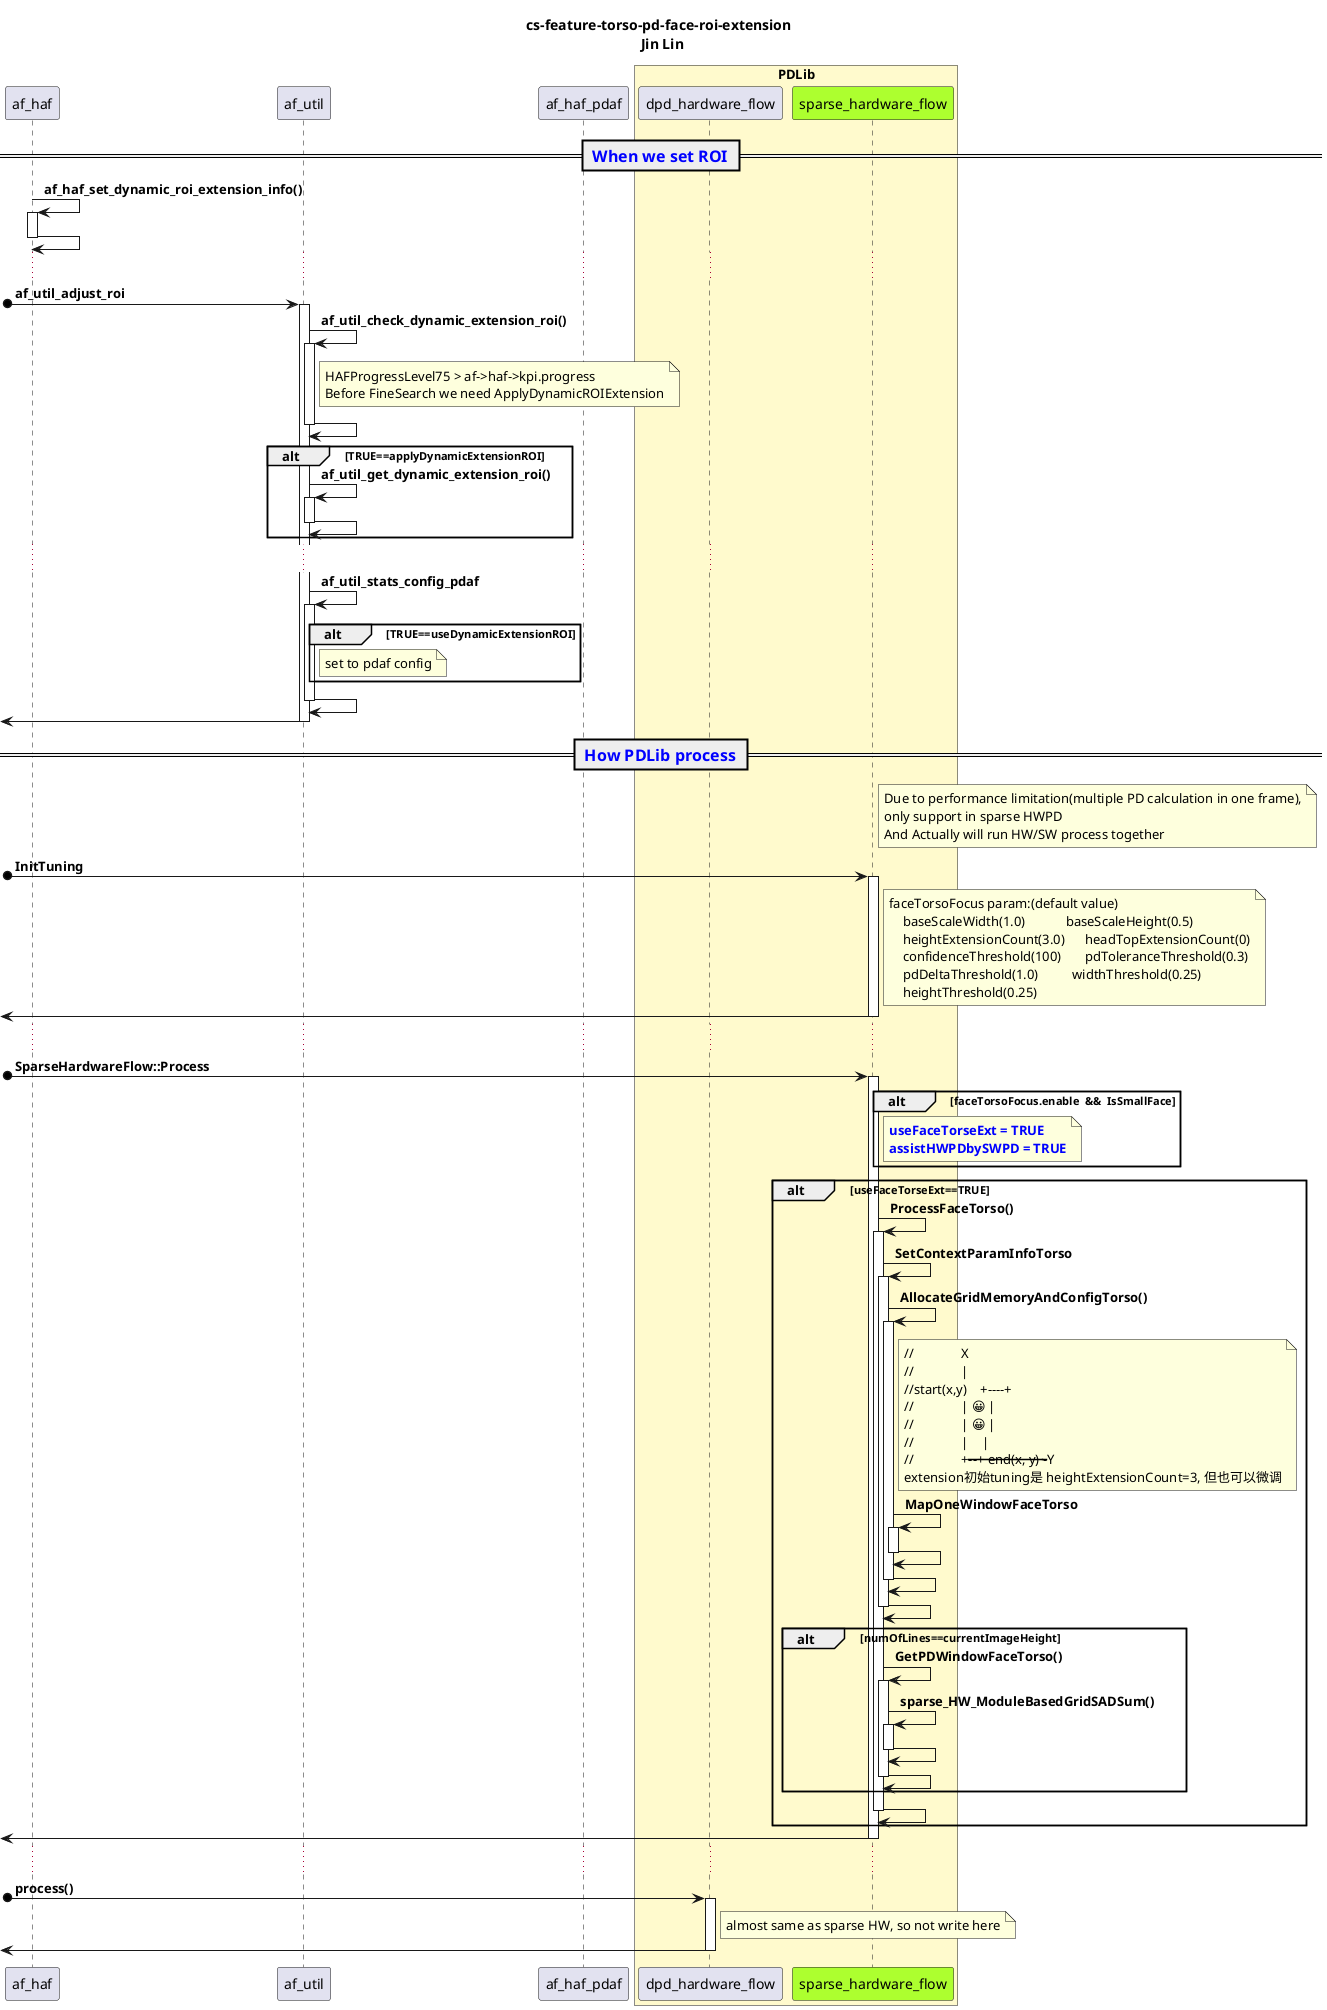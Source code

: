 /'派生，继承：<|--'/
/'组合：*-- ， 将会管理对象的生命周期'/
/'聚合：o--, 特指不管理对象的生命周期，但存在关联'/
/'
title <size:18>camx awb overview</size>\n     Lin Jin

collections ThreadUsers

<color:red><size:16>****</size></color>

<color:blue><size:15></size></color>

package <color:blue><size:15>**AWBDecisionAggregator** {
}

== <color:blue> CAWBMain::Configure </color>==

participantXXX

box "Factory"
participantcamxcawbfactory as awb_factory
end box



<color:red>TODO: this need check further</color>


Useful color:
1. Red
Red CrimsonDeepPink LightPink Salmon HotPink

2. Blue
MediumBlue Blue DodgerBlue DeepSkyBlue Cyan LightSkyBlue SlateBlue SkyBlue

3. Green
Chartreuse Green GreenYellow LawnGreen Lime LightGreen SpingGreen

4. Yellow
Yellow GoldLightGoldenRodYellow Orange LemonChiffon

5. Violet
DarkMagentaBlueViolet DardViolet Magenta Fuchsia Purple

6.


class Dummy{
 -field1                 -------private
 #field2                 -------protected
 ~method1()              -------package private
 +method2()              -------public
}
'/
@startuml
title cs-feature-torso-pd-face-roi-extension \n Jin Lin
/'skinparam ParticipantPadding 20
skinparam BoxPadding 10'/
participant af_haf
participant af_util
participant af_haf_pdaf

box "PDLib" #LemonChiffon
participant dpd_hardware_flow
participant sparse_hardware_flow #GreenYellow
end box

== <color:blue><size:16> **When we set ROI** </size></color>==
af_haf->af_haf: **af_haf_set_dynamic_roi_extension_info()**
activate af_haf
af_haf->af_haf:
deactivate af_haf
......
[o->af_util: **af_util_adjust_roi**
activate af_util
    af_util->af_util: **af_util_check_dynamic_extension_roi()**
    activate af_util
        note right af_util
            HAFProgressLevel75 > af->haf->kpi.progress
            Before FineSearch we need ApplyDynamicROIExtension
        end note
    af_util->af_util:
    deactivate af_util

    alt **TRUE==applyDynamicExtensionROI**
        af_util->af_util: **af_util_get_dynamic_extension_roi()**
        activate af_util
        af_util->af_util:
        deactivate af_util
    end
    ......
    af_util->af_util: **af_util_stats_config_pdaf**
    activate af_util
        alt **TRUE==useDynamicExtensionROI**
            note right af_util
                set to pdaf config
            end note
        end
    af_util->af_util:
    deactivate af_util

[<-af_util:
deactivate af_util

== <color:blue><size:16> **How PDLib process** </size></color>==
note right sparse_hardware_flow
    Due to performance limitation(multiple PD calculation in one frame),
    only support in sparse HWPD
    And Actually will run HW/SW process together
end note
[o->sparse_hardware_flow: **InitTuning**
activate sparse_hardware_flow
    note right sparse_hardware_flow
        faceTorsoFocus param:(default value)
            baseScaleWidth(1.0)            baseScaleHeight(0.5)
            heightExtensionCount(3.0)      headTopExtensionCount(0)
            confidenceThreshold(100)       pdToleranceThreshold(0.3)
            pdDeltaThreshold(1.0)          widthThreshold(0.25)
            heightThreshold(0.25)
    end note
[<-sparse_hardware_flow:
deactivate sparse_hardware_flow
......
[o->sparse_hardware_flow: **SparseHardwareFlow::Process**
activate sparse_hardware_flow
    alt faceTorsoFocus.enable  &&  **IsSmallFace**
        note right sparse_hardware_flow
            <color:blue><b>useFaceTorseExt = TRUE</b></color>
            <color:blue><b>assistHWPDbySWPD = TRUE</b></color>
        end note
    end

    alt **useFaceTorseExt==TRUE**
        sparse_hardware_flow->sparse_hardware_flow: **ProcessFaceTorso()**
        activate sparse_hardware_flow
            sparse_hardware_flow->sparse_hardware_flow: **SetContextParamInfoTorso**
            activate sparse_hardware_flow
                sparse_hardware_flow->sparse_hardware_flow: **AllocateGridMemoryAndConfigTorso()**
                activate sparse_hardware_flow
                    note right sparse_hardware_flow
                        //              X
                        //              |
                        //start(x,y)    +----+
                        //              | 😀 |
                        //              | 😀 |
                        //              |    |
                        //              +----+ end(x, y) -------Y
                        extension初始tuning是 heightExtensionCount=3, 但也可以微调
                    end note
                    sparse_hardware_flow->sparse_hardware_flow: **MapOneWindowFaceTorso**
                    activate sparse_hardware_flow
                    sparse_hardware_flow->sparse_hardware_flow:
                    deactivate sparse_hardware_flow
                sparse_hardware_flow->sparse_hardware_flow:
                deactivate sparse_hardware_flow
            sparse_hardware_flow->sparse_hardware_flow:
            deactivate sparse_hardware_flow

            alt **numOfLines==currentImageHeight**
                sparse_hardware_flow->sparse_hardware_flow: **GetPDWindowFaceTorso()**
                activate sparse_hardware_flow
                    sparse_hardware_flow->sparse_hardware_flow: **sparse_HW_ModuleBasedGridSADSum()**
                    activate sparse_hardware_flow
                    sparse_hardware_flow->sparse_hardware_flow:
                    deactivate sparse_hardware_flow
                sparse_hardware_flow->sparse_hardware_flow:
                deactivate sparse_hardware_flow
            end
        sparse_hardware_flow->sparse_hardware_flow:
        deactivate sparse_hardware_flow
    end
[<-sparse_hardware_flow:
deactivate sparse_hardware_flow
......
[o->dpd_hardware_flow: **process()**
activate dpd_hardware_flow
    note right dpd_hardware_flow
        almost same as sparse HW, so not write here
    end note
[<-dpd_hardware_flow:
deactivate dpd_hardware_flow

@enduml
